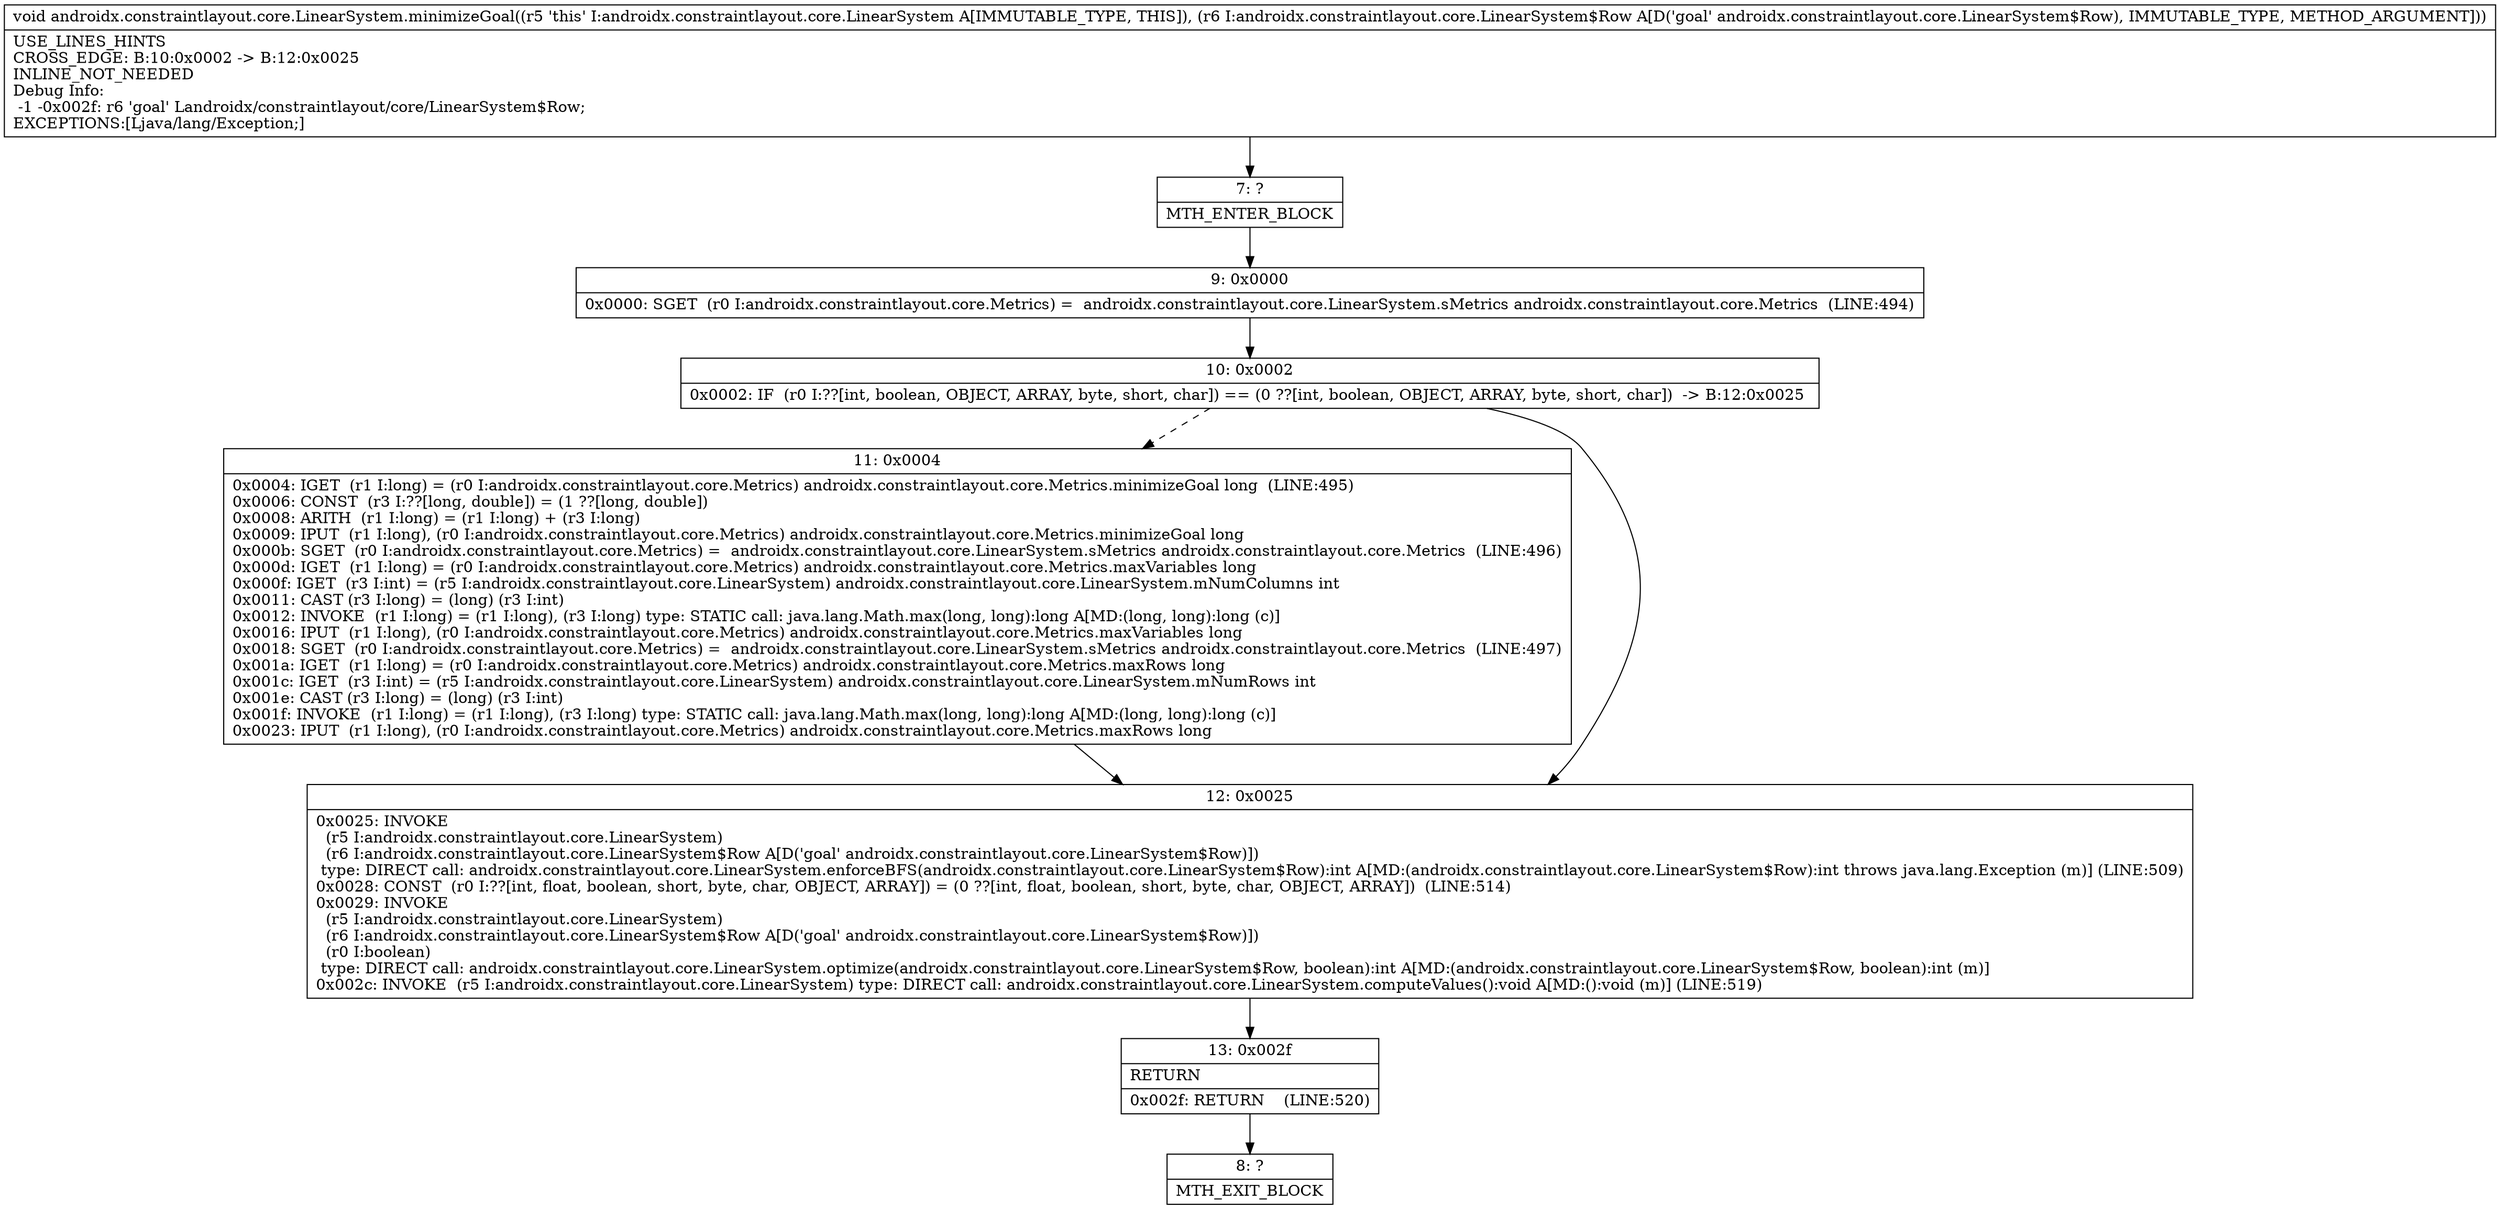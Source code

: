 digraph "CFG forandroidx.constraintlayout.core.LinearSystem.minimizeGoal(Landroidx\/constraintlayout\/core\/LinearSystem$Row;)V" {
Node_7 [shape=record,label="{7\:\ ?|MTH_ENTER_BLOCK\l}"];
Node_9 [shape=record,label="{9\:\ 0x0000|0x0000: SGET  (r0 I:androidx.constraintlayout.core.Metrics) =  androidx.constraintlayout.core.LinearSystem.sMetrics androidx.constraintlayout.core.Metrics  (LINE:494)\l}"];
Node_10 [shape=record,label="{10\:\ 0x0002|0x0002: IF  (r0 I:??[int, boolean, OBJECT, ARRAY, byte, short, char]) == (0 ??[int, boolean, OBJECT, ARRAY, byte, short, char])  \-\> B:12:0x0025 \l}"];
Node_11 [shape=record,label="{11\:\ 0x0004|0x0004: IGET  (r1 I:long) = (r0 I:androidx.constraintlayout.core.Metrics) androidx.constraintlayout.core.Metrics.minimizeGoal long  (LINE:495)\l0x0006: CONST  (r3 I:??[long, double]) = (1 ??[long, double]) \l0x0008: ARITH  (r1 I:long) = (r1 I:long) + (r3 I:long) \l0x0009: IPUT  (r1 I:long), (r0 I:androidx.constraintlayout.core.Metrics) androidx.constraintlayout.core.Metrics.minimizeGoal long \l0x000b: SGET  (r0 I:androidx.constraintlayout.core.Metrics) =  androidx.constraintlayout.core.LinearSystem.sMetrics androidx.constraintlayout.core.Metrics  (LINE:496)\l0x000d: IGET  (r1 I:long) = (r0 I:androidx.constraintlayout.core.Metrics) androidx.constraintlayout.core.Metrics.maxVariables long \l0x000f: IGET  (r3 I:int) = (r5 I:androidx.constraintlayout.core.LinearSystem) androidx.constraintlayout.core.LinearSystem.mNumColumns int \l0x0011: CAST (r3 I:long) = (long) (r3 I:int) \l0x0012: INVOKE  (r1 I:long) = (r1 I:long), (r3 I:long) type: STATIC call: java.lang.Math.max(long, long):long A[MD:(long, long):long (c)]\l0x0016: IPUT  (r1 I:long), (r0 I:androidx.constraintlayout.core.Metrics) androidx.constraintlayout.core.Metrics.maxVariables long \l0x0018: SGET  (r0 I:androidx.constraintlayout.core.Metrics) =  androidx.constraintlayout.core.LinearSystem.sMetrics androidx.constraintlayout.core.Metrics  (LINE:497)\l0x001a: IGET  (r1 I:long) = (r0 I:androidx.constraintlayout.core.Metrics) androidx.constraintlayout.core.Metrics.maxRows long \l0x001c: IGET  (r3 I:int) = (r5 I:androidx.constraintlayout.core.LinearSystem) androidx.constraintlayout.core.LinearSystem.mNumRows int \l0x001e: CAST (r3 I:long) = (long) (r3 I:int) \l0x001f: INVOKE  (r1 I:long) = (r1 I:long), (r3 I:long) type: STATIC call: java.lang.Math.max(long, long):long A[MD:(long, long):long (c)]\l0x0023: IPUT  (r1 I:long), (r0 I:androidx.constraintlayout.core.Metrics) androidx.constraintlayout.core.Metrics.maxRows long \l}"];
Node_12 [shape=record,label="{12\:\ 0x0025|0x0025: INVOKE  \l  (r5 I:androidx.constraintlayout.core.LinearSystem)\l  (r6 I:androidx.constraintlayout.core.LinearSystem$Row A[D('goal' androidx.constraintlayout.core.LinearSystem$Row)])\l type: DIRECT call: androidx.constraintlayout.core.LinearSystem.enforceBFS(androidx.constraintlayout.core.LinearSystem$Row):int A[MD:(androidx.constraintlayout.core.LinearSystem$Row):int throws java.lang.Exception (m)] (LINE:509)\l0x0028: CONST  (r0 I:??[int, float, boolean, short, byte, char, OBJECT, ARRAY]) = (0 ??[int, float, boolean, short, byte, char, OBJECT, ARRAY])  (LINE:514)\l0x0029: INVOKE  \l  (r5 I:androidx.constraintlayout.core.LinearSystem)\l  (r6 I:androidx.constraintlayout.core.LinearSystem$Row A[D('goal' androidx.constraintlayout.core.LinearSystem$Row)])\l  (r0 I:boolean)\l type: DIRECT call: androidx.constraintlayout.core.LinearSystem.optimize(androidx.constraintlayout.core.LinearSystem$Row, boolean):int A[MD:(androidx.constraintlayout.core.LinearSystem$Row, boolean):int (m)]\l0x002c: INVOKE  (r5 I:androidx.constraintlayout.core.LinearSystem) type: DIRECT call: androidx.constraintlayout.core.LinearSystem.computeValues():void A[MD:():void (m)] (LINE:519)\l}"];
Node_13 [shape=record,label="{13\:\ 0x002f|RETURN\l|0x002f: RETURN    (LINE:520)\l}"];
Node_8 [shape=record,label="{8\:\ ?|MTH_EXIT_BLOCK\l}"];
MethodNode[shape=record,label="{void androidx.constraintlayout.core.LinearSystem.minimizeGoal((r5 'this' I:androidx.constraintlayout.core.LinearSystem A[IMMUTABLE_TYPE, THIS]), (r6 I:androidx.constraintlayout.core.LinearSystem$Row A[D('goal' androidx.constraintlayout.core.LinearSystem$Row), IMMUTABLE_TYPE, METHOD_ARGUMENT]))  | USE_LINES_HINTS\lCROSS_EDGE: B:10:0x0002 \-\> B:12:0x0025\lINLINE_NOT_NEEDED\lDebug Info:\l  \-1 \-0x002f: r6 'goal' Landroidx\/constraintlayout\/core\/LinearSystem$Row;\lEXCEPTIONS:[Ljava\/lang\/Exception;]\l}"];
MethodNode -> Node_7;Node_7 -> Node_9;
Node_9 -> Node_10;
Node_10 -> Node_11[style=dashed];
Node_10 -> Node_12;
Node_11 -> Node_12;
Node_12 -> Node_13;
Node_13 -> Node_8;
}

